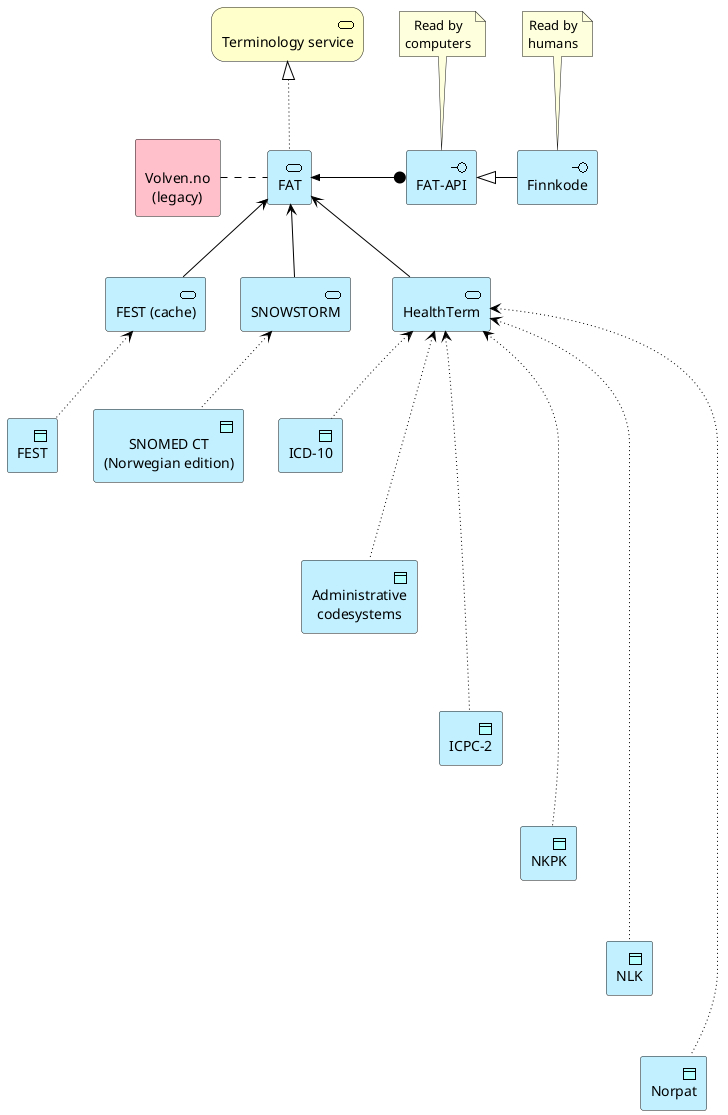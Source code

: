 @startuml
!include <archimate/Archimate>

'sprite $aService jar:archimate/application-service

note "Read by\ncomputers" as data
note "Read by\nhumans" as menneske

rectangle "Volven.no\n(legacy)" as volven <<$aService>> #pink
archimate #Business "Terminology service" as termserviceb<<business-service>>

archimate #Application "FAT" as termservice<<service>>
archimate #Application "FEST (cache)" as festcache<<service>>
archimate #Application "SNOWSTORM" as snowstorm<<service>>
archimate #Application "HealthTerm" as healthterm<<service>>

archimate #Application "ICD-10" as icd10<<application-data-object>>
archimate #Application "FEST" as fest<<application-data-object>>
archimate #Application "SNOMED CT\n(Norwegian edition)" as snomedct<<application-data-object>>
archimate #Application "Administrative\ncodesystems" as admin<<application-data-object>>
archimate #Application "ICPC-2" as icpc2<<application-data-object>>
archimate #Application "NKPK" as nkpk<<application-data-object>>
archimate #Application "NLK" as nlk<<application-data-object>>
archimate #Application "Norpat" as norpat<<application-data-object>>

archimate #Application "FAT-API" as fatapi<<interface>>
archimate #Application "Finnkode" as finnkode<<interface>>

Rel_Realization_Up(termservice, termserviceb)

data -down- fatapi
menneske -down- finnkode

volven .right. termservice
volven .down[hidden]. festcache

icd10 -down[hidden]- admin
admin -down[hidden]- icpc2
icpc2 -down[hidden]- nkpk
nkpk -down[hidden]- nlk
nlk -down[hidden]- norpat

termservice <-down- festcache
termservice <-down- snowstorm
termservice <-down- healthterm

Rel_Access_r(festcache, fest)

Rel_Access_r(healthterm, icd10)
Rel_Access_r(snowstorm, snomedct)
Rel_Access_r(healthterm, admin)
Rel_Access_r(healthterm, icpc2)
Rel_Access_r(healthterm, nlk)
Rel_Access_r(healthterm, nkpk)
Rel_Access_r(healthterm, norpat)

Rel_Assignment_Left(fatapi, termservice)
Rel_Specialization_Left(finnkode, fatapi)

festcache -right[hidden] snowstorm
snowstorm -right[hidden] healthterm
fatapi -down[hidden]- healthterm

@enduml